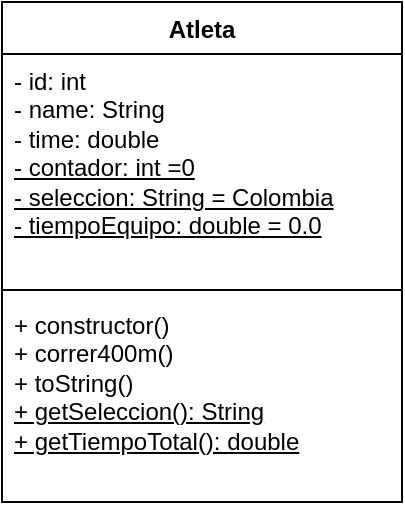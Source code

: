 <mxfile version="22.0.8" type="device">
  <diagram name="Page-1" id="BX6H4nkA_NfjKYrf1cF8">
    <mxGraphModel dx="868" dy="494" grid="1" gridSize="10" guides="1" tooltips="1" connect="1" arrows="1" fold="1" page="1" pageScale="1" pageWidth="850" pageHeight="1100" math="0" shadow="0">
      <root>
        <mxCell id="0" />
        <mxCell id="1" parent="0" />
        <mxCell id="rbS0wrknZqXFer-qJ8yu-1" value="Atleta" style="swimlane;fontStyle=1;align=center;verticalAlign=top;childLayout=stackLayout;horizontal=1;startSize=26;horizontalStack=0;resizeParent=1;resizeParentMax=0;resizeLast=0;collapsible=1;marginBottom=0;whiteSpace=wrap;html=1;" vertex="1" parent="1">
          <mxGeometry x="80" y="160" width="200" height="250" as="geometry" />
        </mxCell>
        <mxCell id="rbS0wrknZqXFer-qJ8yu-2" value="- id: int&lt;br&gt;- name: String&lt;br&gt;- time: double&lt;br&gt;&lt;u&gt;- contador: int =0 &lt;br&gt;- seleccion: String = Colombia&lt;br&gt;- tiempoEquipo: double = 0.0&lt;/u&gt;" style="text;strokeColor=none;fillColor=none;align=left;verticalAlign=top;spacingLeft=4;spacingRight=4;overflow=hidden;rotatable=0;points=[[0,0.5],[1,0.5]];portConstraint=eastwest;whiteSpace=wrap;html=1;" vertex="1" parent="rbS0wrknZqXFer-qJ8yu-1">
          <mxGeometry y="26" width="200" height="114" as="geometry" />
        </mxCell>
        <mxCell id="rbS0wrknZqXFer-qJ8yu-3" value="" style="line;strokeWidth=1;fillColor=none;align=left;verticalAlign=middle;spacingTop=-1;spacingLeft=3;spacingRight=3;rotatable=0;labelPosition=right;points=[];portConstraint=eastwest;strokeColor=inherit;" vertex="1" parent="rbS0wrknZqXFer-qJ8yu-1">
          <mxGeometry y="140" width="200" height="8" as="geometry" />
        </mxCell>
        <mxCell id="rbS0wrknZqXFer-qJ8yu-4" value="+ constructor()&lt;br&gt;+ correr400m()&lt;br&gt;+ toString()&lt;br&gt;&lt;u&gt;+ getSeleccion(): String&lt;br&gt;+ getTiempoTotal(): double&lt;/u&gt;" style="text;strokeColor=none;fillColor=none;align=left;verticalAlign=top;spacingLeft=4;spacingRight=4;overflow=hidden;rotatable=0;points=[[0,0.5],[1,0.5]];portConstraint=eastwest;whiteSpace=wrap;html=1;" vertex="1" parent="rbS0wrknZqXFer-qJ8yu-1">
          <mxGeometry y="148" width="200" height="102" as="geometry" />
        </mxCell>
      </root>
    </mxGraphModel>
  </diagram>
</mxfile>

